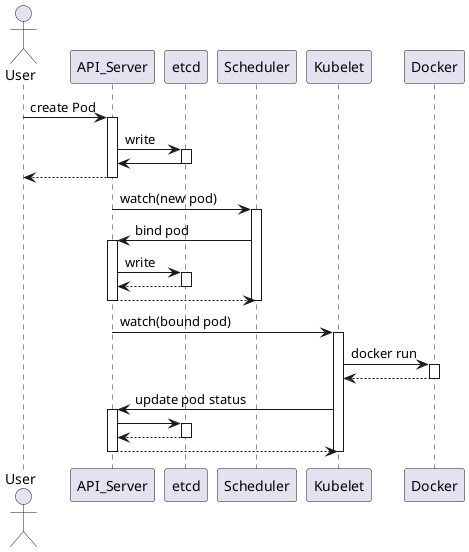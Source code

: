 @startuml
actor User

User -> API_Server: create Pod
activate API_Server

API_Server-> etcd: write
activate etcd

etcd->API_Server:
deactivate

API_Server --> User:
deactivate

API_Server-> Scheduler: watch(new pod)
activate Scheduler

Scheduler->API_Server: bind pod
activate API_Server

API_Server->etcd: write
activate etcd

etcd-->API_Server:
deactivate etcd

API_Server-->Scheduler:
deactivate API_Server
deactivate Scheduler

API_Server->Kubelet: watch(bound pod)
activate Kubelet

Kubelet->Docker: docker run
activate Docker

Docker-->Kubelet:
deactivate Docker

Kubelet->API_Server: update pod status
activate API_Server

API_Server->etcd: 
activate etcd

etcd-->API_Server: 
deactivate etcd

API_Server-->Kubelet:
deactivate Kubelet
deactivate API_Server

@enduml



